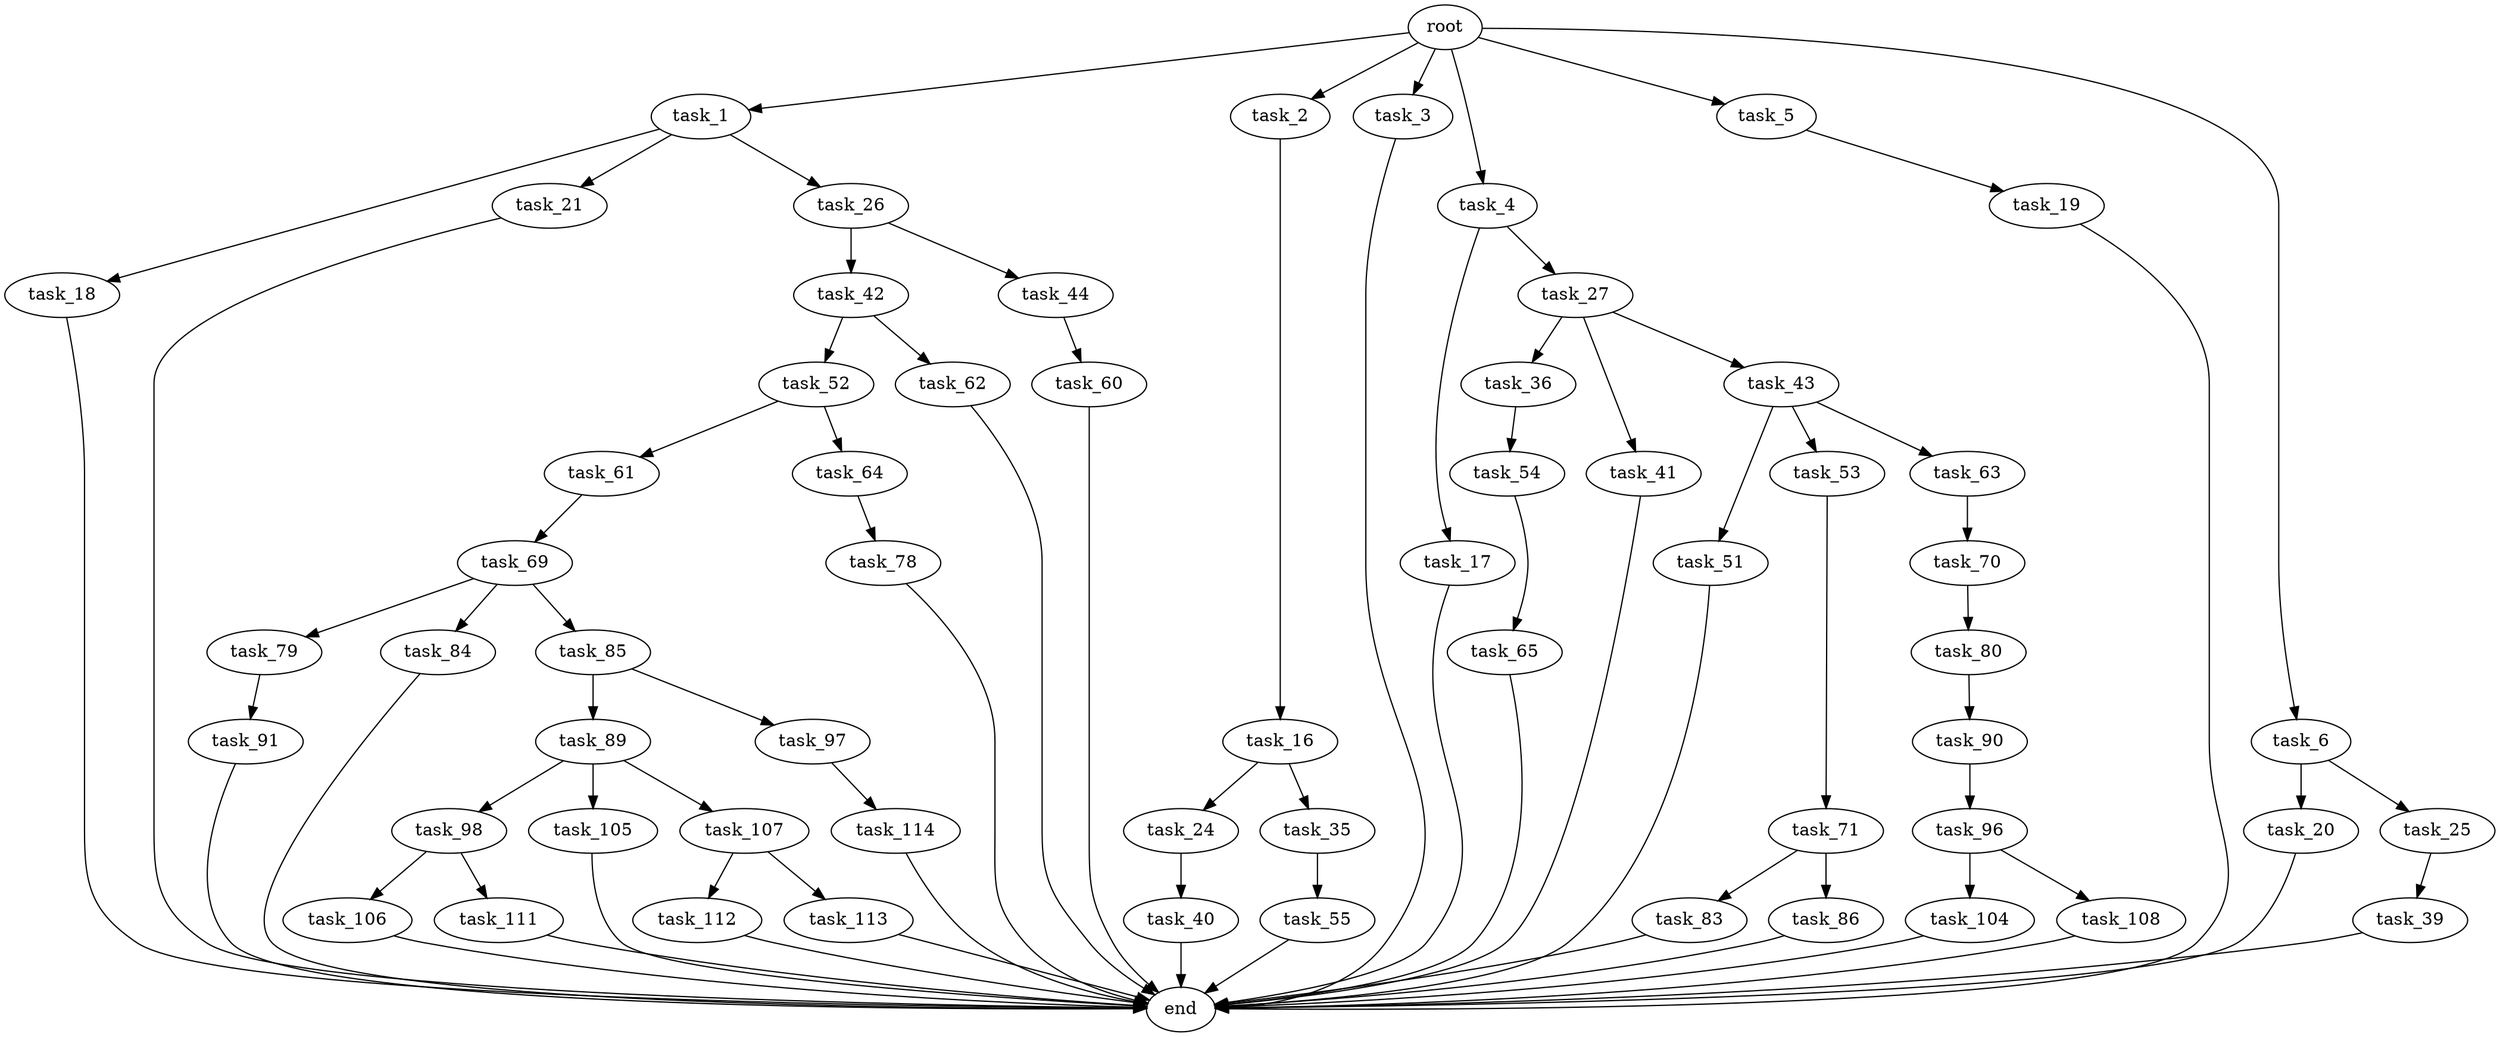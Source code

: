 digraph G {
  root [size="0.000000"];
  task_1 [size="1073741824000.000000"];
  task_2 [size="34348979944.000000"];
  task_3 [size="8183091021.000000"];
  task_4 [size="7300861904.000000"];
  task_5 [size="891579302255.000000"];
  task_6 [size="549755813888.000000"];
  task_16 [size="466640616354.000000"];
  task_17 [size="94478059171.000000"];
  task_18 [size="549755813888.000000"];
  task_19 [size="897401589728.000000"];
  task_20 [size="24905274519.000000"];
  task_21 [size="4758253920.000000"];
  task_24 [size="398213389038.000000"];
  task_25 [size="2947137517.000000"];
  task_26 [size="41953412352.000000"];
  task_27 [size="7551683308.000000"];
  task_35 [size="2262955921.000000"];
  task_36 [size="8048822291.000000"];
  task_39 [size="8589934592.000000"];
  task_40 [size="2378365937.000000"];
  task_41 [size="231928233984.000000"];
  task_42 [size="549755813888.000000"];
  task_43 [size="782757789696.000000"];
  task_44 [size="37984884451.000000"];
  task_51 [size="366573586158.000000"];
  task_52 [size="200782462488.000000"];
  task_53 [size="7719775635.000000"];
  task_54 [size="137113435621.000000"];
  task_55 [size="1777420073.000000"];
  task_60 [size="19179876804.000000"];
  task_61 [size="2130006561.000000"];
  task_62 [size="16205357188.000000"];
  task_63 [size="48172618256.000000"];
  task_64 [size="26213133532.000000"];
  task_65 [size="191282118555.000000"];
  task_69 [size="1073741824000.000000"];
  task_70 [size="257902390451.000000"];
  task_71 [size="821732210884.000000"];
  task_78 [size="368293445632.000000"];
  task_79 [size="32673227228.000000"];
  task_80 [size="42117446651.000000"];
  task_83 [size="49631874211.000000"];
  task_84 [size="11063921863.000000"];
  task_85 [size="1277271208148.000000"];
  task_86 [size="8703507328.000000"];
  task_89 [size="25081275257.000000"];
  task_90 [size="460135731200.000000"];
  task_91 [size="39379074258.000000"];
  task_96 [size="1073741824000.000000"];
  task_97 [size="7652875931.000000"];
  task_98 [size="7413135228.000000"];
  task_104 [size="3905602845.000000"];
  task_105 [size="368293445632.000000"];
  task_106 [size="782757789696.000000"];
  task_107 [size="212724307124.000000"];
  task_108 [size="326896130672.000000"];
  task_111 [size="20364771395.000000"];
  task_112 [size="1073741824000.000000"];
  task_113 [size="360210906948.000000"];
  task_114 [size="41028339450.000000"];
  end [size="0.000000"];

  root -> task_1 [size="1.000000"];
  root -> task_2 [size="1.000000"];
  root -> task_3 [size="1.000000"];
  root -> task_4 [size="1.000000"];
  root -> task_5 [size="1.000000"];
  root -> task_6 [size="1.000000"];
  task_1 -> task_18 [size="838860800.000000"];
  task_1 -> task_21 [size="838860800.000000"];
  task_1 -> task_26 [size="838860800.000000"];
  task_2 -> task_16 [size="536870912.000000"];
  task_3 -> end [size="1.000000"];
  task_4 -> task_17 [size="209715200.000000"];
  task_4 -> task_27 [size="209715200.000000"];
  task_5 -> task_19 [size="536870912.000000"];
  task_6 -> task_20 [size="536870912.000000"];
  task_6 -> task_25 [size="536870912.000000"];
  task_16 -> task_24 [size="838860800.000000"];
  task_16 -> task_35 [size="838860800.000000"];
  task_17 -> end [size="1.000000"];
  task_18 -> end [size="1.000000"];
  task_19 -> end [size="1.000000"];
  task_20 -> end [size="1.000000"];
  task_21 -> end [size="1.000000"];
  task_24 -> task_40 [size="301989888.000000"];
  task_25 -> task_39 [size="75497472.000000"];
  task_26 -> task_42 [size="838860800.000000"];
  task_26 -> task_44 [size="838860800.000000"];
  task_27 -> task_36 [size="134217728.000000"];
  task_27 -> task_41 [size="134217728.000000"];
  task_27 -> task_43 [size="134217728.000000"];
  task_35 -> task_55 [size="75497472.000000"];
  task_36 -> task_54 [size="209715200.000000"];
  task_39 -> end [size="1.000000"];
  task_40 -> end [size="1.000000"];
  task_41 -> end [size="1.000000"];
  task_42 -> task_52 [size="536870912.000000"];
  task_42 -> task_62 [size="536870912.000000"];
  task_43 -> task_51 [size="679477248.000000"];
  task_43 -> task_53 [size="679477248.000000"];
  task_43 -> task_63 [size="679477248.000000"];
  task_44 -> task_60 [size="838860800.000000"];
  task_51 -> end [size="1.000000"];
  task_52 -> task_61 [size="536870912.000000"];
  task_52 -> task_64 [size="536870912.000000"];
  task_53 -> task_71 [size="134217728.000000"];
  task_54 -> task_65 [size="134217728.000000"];
  task_55 -> end [size="1.000000"];
  task_60 -> end [size="1.000000"];
  task_61 -> task_69 [size="33554432.000000"];
  task_62 -> end [size="1.000000"];
  task_63 -> task_70 [size="838860800.000000"];
  task_64 -> task_78 [size="411041792.000000"];
  task_65 -> end [size="1.000000"];
  task_69 -> task_79 [size="838860800.000000"];
  task_69 -> task_84 [size="838860800.000000"];
  task_69 -> task_85 [size="838860800.000000"];
  task_70 -> task_80 [size="209715200.000000"];
  task_71 -> task_83 [size="536870912.000000"];
  task_71 -> task_86 [size="536870912.000000"];
  task_78 -> end [size="1.000000"];
  task_79 -> task_91 [size="536870912.000000"];
  task_80 -> task_90 [size="33554432.000000"];
  task_83 -> end [size="1.000000"];
  task_84 -> end [size="1.000000"];
  task_85 -> task_89 [size="838860800.000000"];
  task_85 -> task_97 [size="838860800.000000"];
  task_86 -> end [size="1.000000"];
  task_89 -> task_98 [size="838860800.000000"];
  task_89 -> task_105 [size="838860800.000000"];
  task_89 -> task_107 [size="838860800.000000"];
  task_90 -> task_96 [size="301989888.000000"];
  task_91 -> end [size="1.000000"];
  task_96 -> task_104 [size="838860800.000000"];
  task_96 -> task_108 [size="838860800.000000"];
  task_97 -> task_114 [size="33554432.000000"];
  task_98 -> task_106 [size="301989888.000000"];
  task_98 -> task_111 [size="301989888.000000"];
  task_104 -> end [size="1.000000"];
  task_105 -> end [size="1.000000"];
  task_106 -> end [size="1.000000"];
  task_107 -> task_112 [size="411041792.000000"];
  task_107 -> task_113 [size="411041792.000000"];
  task_108 -> end [size="1.000000"];
  task_111 -> end [size="1.000000"];
  task_112 -> end [size="1.000000"];
  task_113 -> end [size="1.000000"];
  task_114 -> end [size="1.000000"];
}
